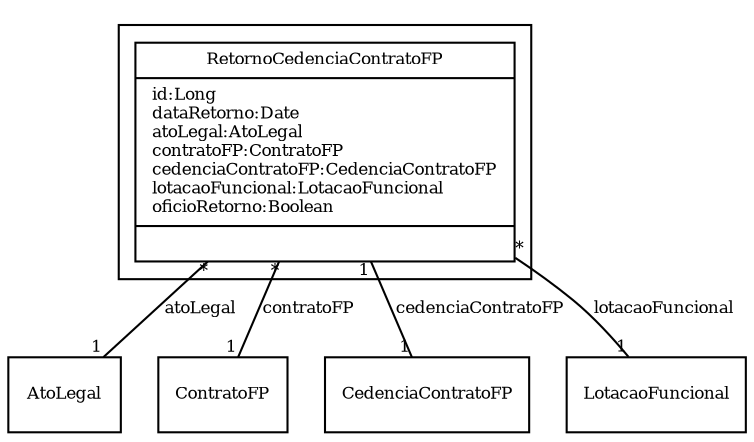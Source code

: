 digraph G{
fontname = "Times-Roman"
fontsize = 8

node [
        fontname = "Times-Roman"
        fontsize = 8
        shape = "record"
]

edge [
        fontname = "Times-Roman"
        fontsize = 8
]

subgraph clusterRETORNO_DAS_CEDENCIAS
{
RetornoCedenciaContratoFP [label = "{RetornoCedenciaContratoFP|id:Long\ldataRetorno:Date\latoLegal:AtoLegal\lcontratoFP:ContratoFP\lcedenciaContratoFP:CedenciaContratoFP\llotacaoFuncional:LotacaoFuncional\loficioRetorno:Boolean\l|\l}"]
}
edge [arrowhead = "none" headlabel = "1" taillabel = "*"] RetornoCedenciaContratoFP -> AtoLegal [label = "atoLegal"]
edge [arrowhead = "none" headlabel = "1" taillabel = "*"] RetornoCedenciaContratoFP -> ContratoFP [label = "contratoFP"]
edge [arrowhead = "none" headlabel = "1" taillabel = "1"] RetornoCedenciaContratoFP -> CedenciaContratoFP [label = "cedenciaContratoFP"]
edge [arrowhead = "none" headlabel = "1" taillabel = "*"] RetornoCedenciaContratoFP -> LotacaoFuncional [label = "lotacaoFuncional"]
}
